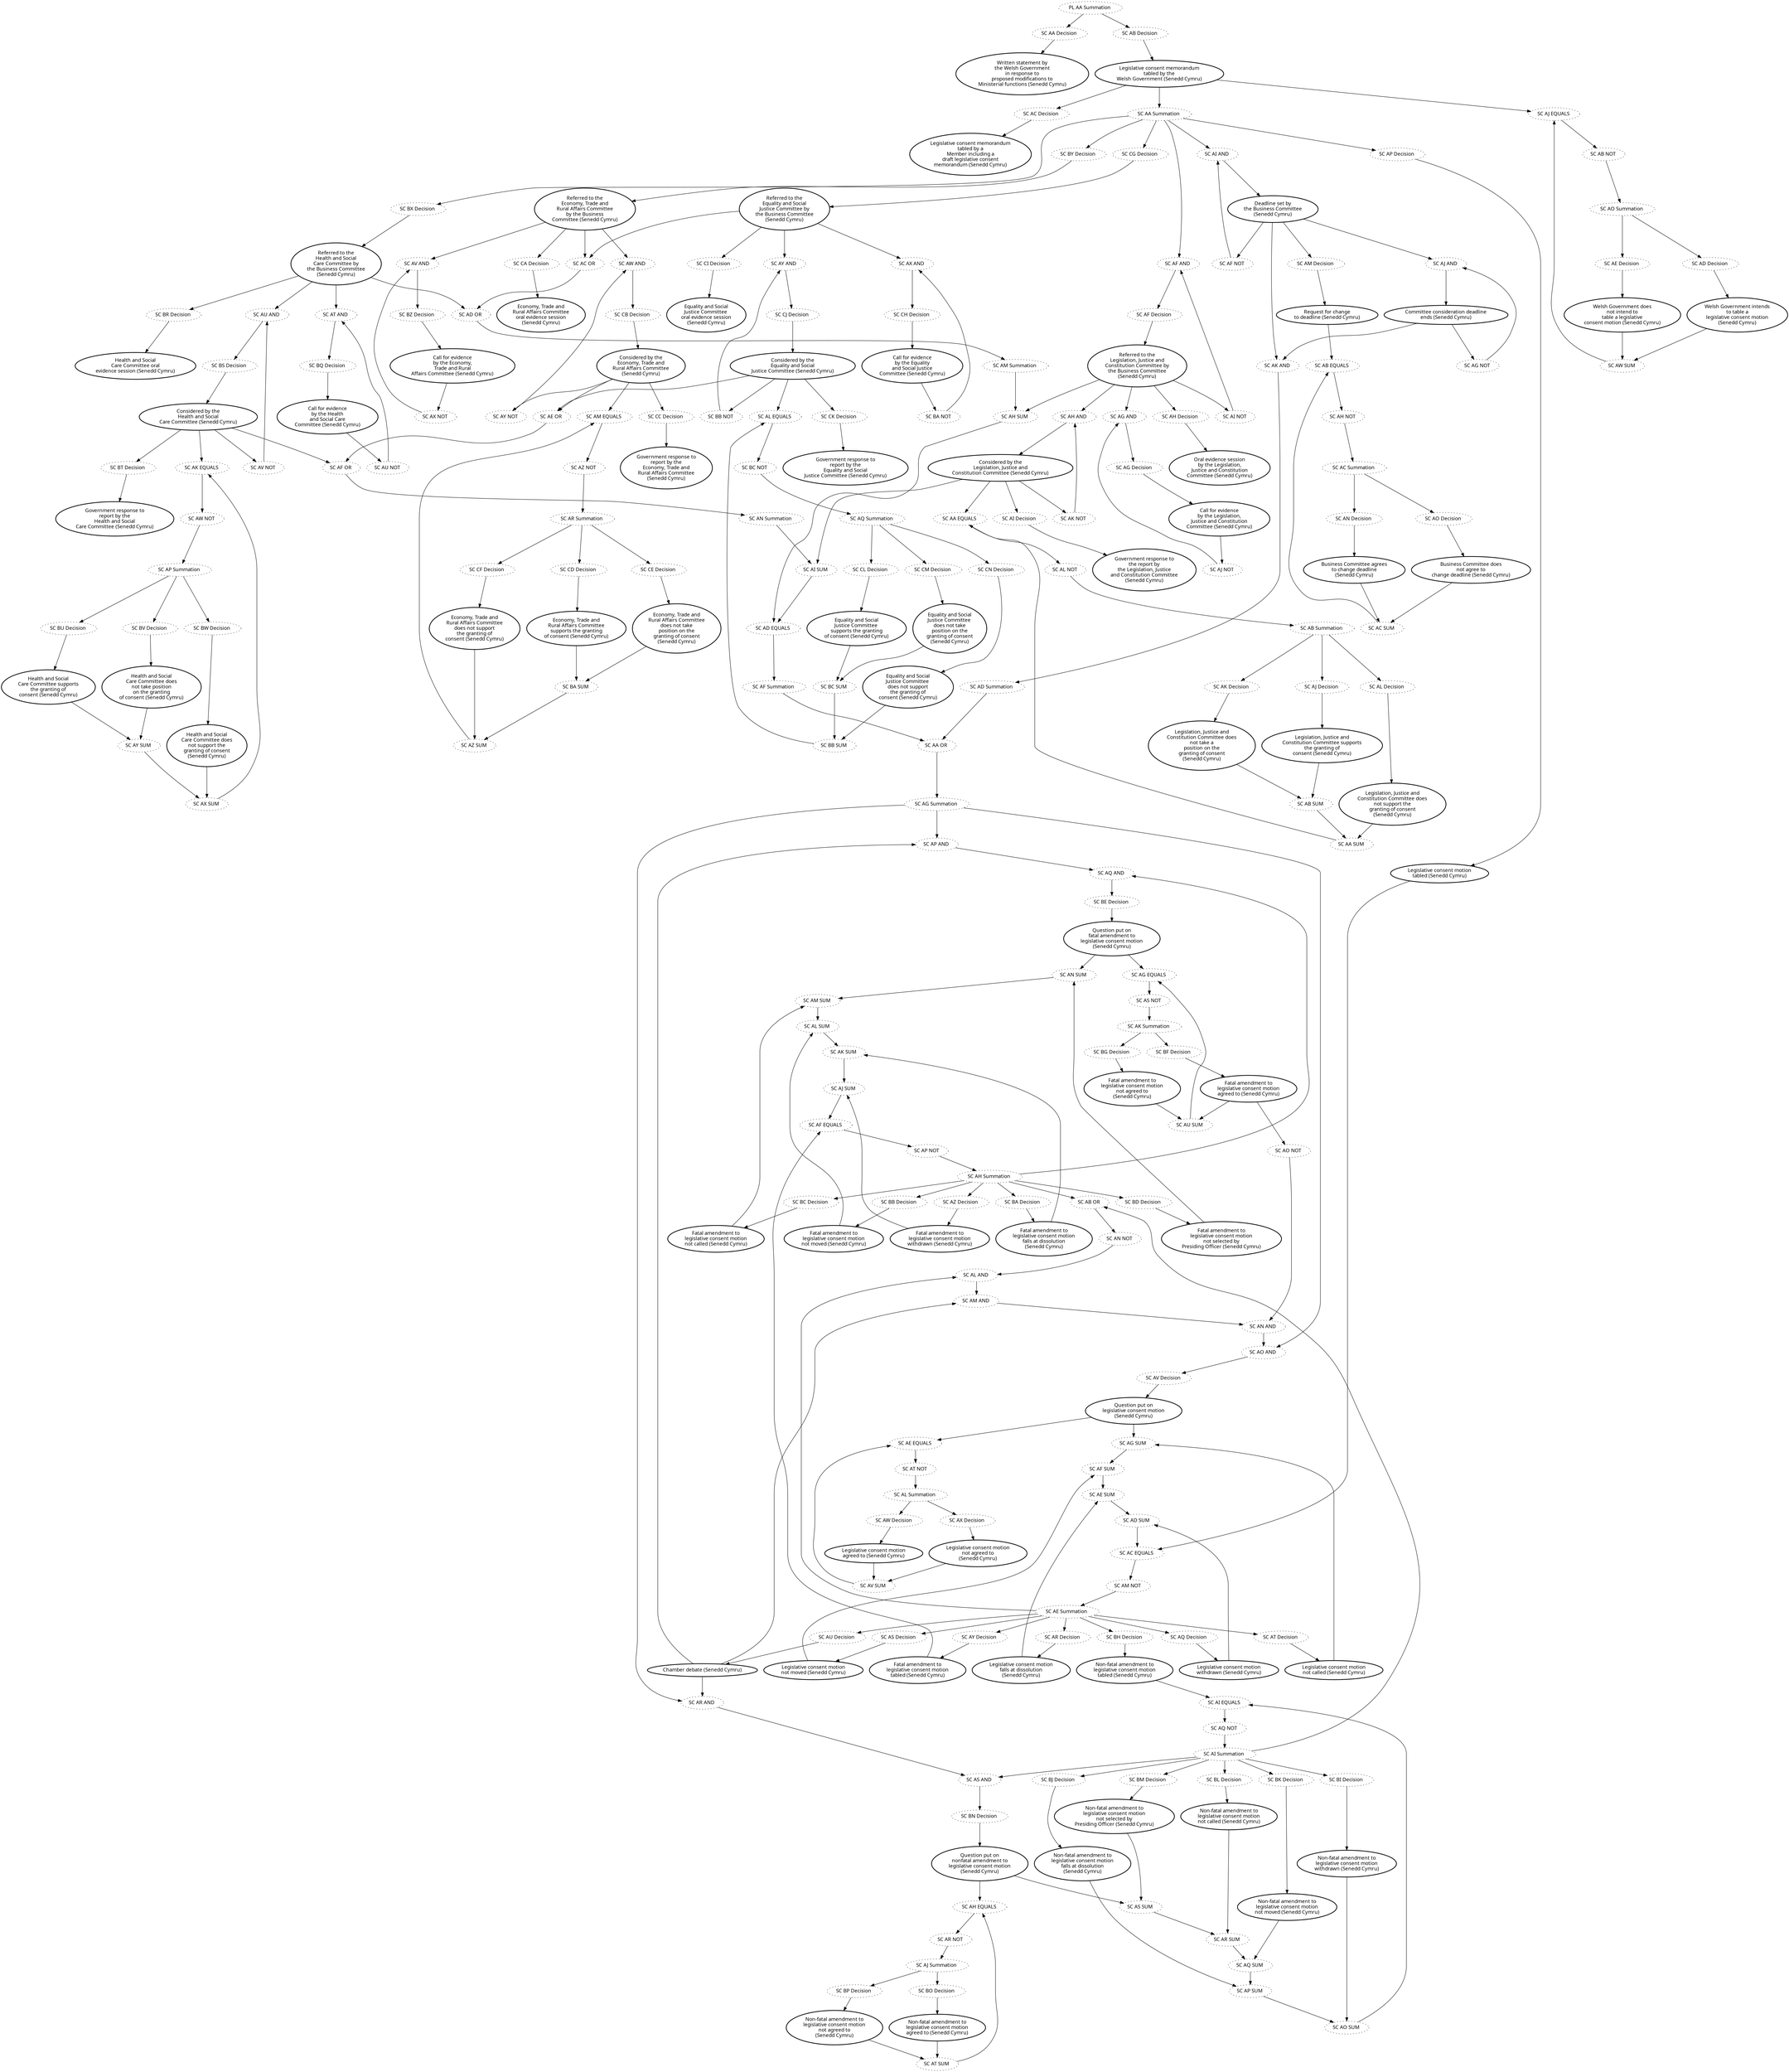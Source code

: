 digraph{graph[fontname="calibri"];node[fontname="calibri"];edge[fontname="calibri"];edge [style=solid, color=black];"1172"->"2519"[label=""];edge[style=solid, color=black];edge [style=solid, color=black];"1172"->"2520"[label=""];edge[style=solid, color=black];edge [style=solid, color=black];"2432"->"2521"[label=""];edge[style=solid, color=black];edge [style=solid, color=black];"2432"->"2593"[label=""];edge[style=solid, color=black];edge [style=solid, color=black];"2432"->"3119"[label=""];edge[style=solid, color=black];edge [style=solid, color=black];"2435"->"3120"[label=""];edge[style=solid, color=black];edge [style=solid, color=black];"2436"->"3120"[label=""];edge[style=solid, color=black];edge [style=solid, color=black];"2437"->"2507"[label=""];edge[style=solid, color=black];edge [style=solid, color=black];"2437"->"2484"[label=""];edge[style=solid, color=black];edge [style=solid, color=black];"2437"->"2526"[label=""];edge[style=solid, color=black];edge [style=solid, color=black];"2437"->"2569"[label=""];edge[style=solid, color=black];edge [style=solid, color=black];"2437"->"2485"[label=""];edge[style=solid, color=black];edge [style=solid, color=black];"2438"->"2508"[label=""];edge[style=solid, color=black];edge [style=solid, color=black];"2440"->"2509"[label=""];edge[style=solid, color=black];edge [style=solid, color=black];"2440"->"2527"[label=""];edge[style=solid, color=black];edge [style=solid, color=black];"2440"->"2570"[label=""];edge[style=solid, color=black];edge [style=solid, color=black];"2440"->"2584"[label=""];edge[style=solid, color=black];edge [style=solid, color=black];"2442"->"2563"[label=""];edge[style=solid, color=black];edge [style=solid, color=black];"2443"->"2563"[label=""];edge[style=solid, color=black];edge [style=solid, color=black];"2444"->"2562"[label=""];edge[style=solid, color=black];edge [style=solid, color=black];"2445"->"2504"[label=""];edge[style=solid, color=black];edge [style=solid, color=black];"2445"->"2531"[label=""];edge[style=solid, color=black];edge [style=solid, color=black];"2445"->"2488"[label=""];edge[style=solid, color=black];edge [style=solid, color=black];"2445"->"2487"[label=""];edge[style=solid, color=black];edge [style=solid, color=black];"2446"->"2505"[label=""];edge[style=solid, color=black];edge [style=solid, color=black];"2446"->"2488"[label=""];edge[style=solid, color=black];edge [style=solid, color=black];"2447"->"2585"[label=""];edge[style=solid, color=black];edge [style=solid, color=black];"2448"->"2564"[label=""];edge[style=solid, color=black];edge [style=solid, color=black];"2449"->"2564"[label=""];edge[style=solid, color=black];edge [style=solid, color=black];"2451"->"2586"[label=""];edge[style=solid, color=black];edge [style=solid, color=black];"2452"->"2565"[label=""];edge[style=solid, color=black];edge [style=solid, color=black];"2453"->"2566"[label=""];edge[style=solid, color=black];edge [style=solid, color=black];"2454"->"2567"[label=""];edge[style=solid, color=black];edge [style=solid, color=black];"2455"->"2568"[label=""];edge[style=solid, color=black];edge [style=solid, color=black];"2456"->"2568"[label=""];edge[style=solid, color=black];edge [style=solid, color=black];"2456"->"2588"[label=""];edge[style=solid, color=black];edge [style=solid, color=black];"2457"->"2583"[label=""];edge[style=solid, color=black];edge [style=solid, color=black];"2458"->"2583"[label=""];edge[style=solid, color=black];edge [style=solid, color=black];"2459"->"2490"[label=""];edge[style=solid, color=black];edge [style=solid, color=black];"2459"->"2493"[label=""];edge[style=solid, color=black];edge [style=solid, color=black];"2459"->"2495"[label=""];edge[style=solid, color=black];edge [style=solid, color=black];"2460"->"2589"[label=""];edge[style=solid, color=black];edge [style=solid, color=black];"2461"->"2571"[label=""];edge[style=solid, color=black];edge [style=solid, color=black];"2462"->"2572"[label=""];edge[style=solid, color=black];edge [style=solid, color=black];"2463"->"2573"[label=""];edge[style=solid, color=black];edge [style=solid, color=black];"2464"->"2574"[label=""];edge[style=solid, color=black];edge [style=solid, color=black];"2465"->"2575"[label=""];edge[style=solid, color=black];edge [style=solid, color=black];"2466"->"2575"[label=""];edge[style=solid, color=black];edge [style=solid, color=black];"2466"->"2590"[label=""];edge[style=solid, color=black];edge [style=solid, color=black];"2467"->"2582"[label=""];edge[style=solid, color=black];edge [style=solid, color=black];"2467"->"2513"[label=""];edge[style=solid, color=black];edge [style=solid, color=black];"2468"->"2582"[label=""];edge[style=solid, color=black];edge [style=solid, color=black];"2469"->"2592"[label=""];edge[style=solid, color=black];edge [style=solid, color=black];"2470"->"2576"[label=""];edge[style=solid, color=black];edge [style=solid, color=black];"2471"->"2577"[label=""];edge[style=solid, color=black];edge [style=solid, color=black];"2472"->"2578"[label=""];edge[style=solid, color=black];edge [style=solid, color=black];"2473"->"2579"[label=""];edge[style=solid, color=black];edge [style=solid, color=black];"2474"->"2580"[label=""];edge[style=solid, color=black];edge [style=solid, color=black];"2475"->"2580"[label=""];edge[style=solid, color=black];edge [style=solid, color=black];"2475"->"2591"[label=""];edge[style=solid, color=black];edge [style=solid, color=black];"2476"->"2581"[label=""];edge[style=solid, color=black];edge [style=solid, color=black];"2477"->"2581"[label=""];edge[style=solid, color=black];edge [style=solid, color=black];"2483"->"2524"[label=""];edge[style=solid, color=black];edge [style=solid, color=black];"2484"->"2525"[label=""];edge[style=solid, color=black];edge [style=solid, color=black];"2485"->"2440"[label=""];edge[style=solid, color=black];edge [style=solid, color=black];"2486"->"2445"[label=""];edge[style=solid, color=black];edge [style=solid, color=black];"2487"->"2446"[label=""];edge[style=solid, color=black];edge [style=solid, color=black];"2488"->"2596"[label=""];edge[style=solid, color=black];edge [style=solid, color=black];"2489"->"2490"[label=""];edge[style=solid, color=black];edge [style=solid, color=black];"2490"->"2491"[label=""];edge[style=solid, color=black];edge [style=solid, color=black];"2491"->"2492"[label=""];edge[style=solid, color=black];edge [style=solid, color=black];"2492"->"2540"[label=""];edge[style=solid, color=black];edge [style=solid, color=black];"2493"->"2494"[label=""];edge[style=solid, color=black];edge [style=solid, color=black];"2494"->"2549"[label=""];edge[style=solid, color=black];edge [style=solid, color=black];"2495"->"2496"[label=""];edge[style=solid, color=black];edge [style=solid, color=black];"2496"->"2559"[label=""];edge[style=solid, color=black];edge [style=solid, color=black];"2497"->"2599"[label=""];edge[style=solid, color=black];edge [style=solid, color=black];"2498"->"2512"[label=""];edge[style=solid, color=black];edge [style=solid, color=black];"2500"->"3121"[label=""];edge[style=solid, color=black];edge [style=solid, color=black];"2504"->"2486"[label=""];edge[style=solid, color=black];edge [style=solid, color=black];"2505"->"2487"[label=""];edge[style=solid, color=black];edge [style=solid, color=black];"2506"->"2595"[label=""];edge[style=solid, color=black];edge [style=solid, color=black];"2507"->"2483"[label=""];edge[style=solid, color=black];edge [style=solid, color=black];"2508"->"2484"[label=""];edge[style=solid, color=black];edge [style=solid, color=black];"2509"->"2485"[label=""];edge[style=solid, color=black];edge [style=solid, color=black];"2510"->"2594"[label=""];edge[style=solid, color=black];edge [style=solid, color=black];"2511"->"2597"[label=""];edge[style=solid, color=black];edge [style=solid, color=black];"2512"->"2489"[label=""];edge[style=solid, color=black];edge [style=solid, color=black];"2513"->"2491"[label=""];edge[style=solid, color=black];edge [style=solid, color=black];"2514"->"2600"[label=""];edge[style=solid, color=black];edge [style=solid, color=black];"2515"->"2601"[label=""];edge[style=solid, color=black];edge [style=solid, color=black];"2516"->"2602"[label=""];edge[style=solid, color=black];edge [style=solid, color=black];"2517"->"2603"[label=""];edge[style=solid, color=black];edge [style=solid, color=black];"2518"->"2604"[label=""];edge[style=solid, color=black];edge [style=solid, color=black];"2519"->"2433"[label=""];edge[style=solid, color=black];edge [style=solid, color=black];"2520"->"2432"[label=""];edge[style=solid, color=black];edge [style=solid, color=black];"2521"->"2434"[label=""];edge[style=solid, color=black];edge [style=solid, color=black];"2522"->"2435"[label=""];edge[style=solid, color=black];edge [style=solid, color=black];"2523"->"2436"[label=""];edge[style=solid, color=black];edge [style=solid, color=black];"2524"->"2437"[label=""];edge[style=solid, color=black];edge [style=solid, color=black];"2525"->"2438"[label=""];edge[style=solid, color=black];edge [style=solid, color=black];"2526"->"2439"[label=""];edge[style=solid, color=black];edge [style=solid, color=black];"2527"->"2441"[label=""];edge[style=solid, color=black];edge [style=solid, color=black];"2528"->"2442"[label=""];edge[style=solid, color=black];edge [style=solid, color=black];"2529"->"2443"[label=""];edge[style=solid, color=black];edge [style=solid, color=black];"2530"->"2444"[label=""];edge[style=solid, color=black];edge [style=solid, color=black];"2531"->"2447"[label=""];edge[style=solid, color=black];edge [style=solid, color=black];"2532"->"2448"[label=""];edge[style=solid, color=black];edge [style=solid, color=black];"2533"->"2449"[label=""];edge[style=solid, color=black];edge [style=solid, color=black];"2534"->"2451"[label=""];edge[style=solid, color=black];edge [style=solid, color=black];"2535"->"2452"[label=""];edge[style=solid, color=black];edge [style=solid, color=black];"2536"->"2453"[label=""];edge[style=solid, color=black];edge [style=solid, color=black];"2537"->"2454"[label=""];edge[style=solid, color=black];edge [style=solid, color=black];"2538"->"2455"[label=""];edge[style=solid, color=black];edge [style=solid, color=black];"2539"->"2459"[label=""];edge[style=solid, color=black];edge [style=solid, color=black];"2540"->"2456"[label=""];edge[style=solid, color=black];edge [style=solid, color=black];"2541"->"2457"[label=""];edge[style=solid, color=black];edge [style=solid, color=black];"2542"->"2458"[label=""];edge[style=solid, color=black];edge [style=solid, color=black];"2543"->"2460"[label=""];edge[style=solid, color=black];edge [style=solid, color=black];"2544"->"2461"[label=""];edge[style=solid, color=black];edge [style=solid, color=black];"2545"->"2462"[label=""];edge[style=solid, color=black];edge [style=solid, color=black];"2546"->"2463"[label=""];edge[style=solid, color=black];edge [style=solid, color=black];"2547"->"2464"[label=""];edge[style=solid, color=black];edge [style=solid, color=black];"2548"->"2465"[label=""];edge[style=solid, color=black];edge [style=solid, color=black];"2549"->"2466"[label=""];edge[style=solid, color=black];edge [style=solid, color=black];"2550"->"2467"[label=""];edge[style=solid, color=black];edge [style=solid, color=black];"2551"->"2468"[label=""];edge[style=solid, color=black];edge [style=solid, color=black];"2552"->"2469"[label=""];edge[style=solid, color=black];edge [style=solid, color=black];"2553"->"2470"[label=""];edge[style=solid, color=black];edge [style=solid, color=black];"2554"->"2471"[label=""];edge[style=solid, color=black];edge [style=solid, color=black];"2555"->"2472"[label=""];edge[style=solid, color=black];edge [style=solid, color=black];"2557"->"2473"[label=""];edge[style=solid, color=black];edge [style=solid, color=black];"2558"->"2474"[label=""];edge[style=solid, color=black];edge [style=solid, color=black];"2559"->"2475"[label=""];edge[style=solid, color=black];edge [style=solid, color=black];"2560"->"2476"[label=""];edge[style=solid, color=black];edge [style=solid, color=black];"2561"->"2477"[label=""];edge[style=solid, color=black];edge [style=solid, color=black];"2562"->"2584"[label=""];edge[style=solid, color=black];edge [style=solid, color=black];"2563"->"2562"[label=""];edge[style=solid, color=black];edge [style=solid, color=black];"2564"->"2585"[label=""];edge[style=solid, color=black];edge [style=solid, color=black];"2565"->"2586"[label=""];edge[style=solid, color=black];edge [style=solid, color=black];"2566"->"2565"[label=""];edge[style=solid, color=black];edge [style=solid, color=black];"2567"->"2566"[label=""];edge[style=solid, color=black];edge [style=solid, color=black];"2568"->"2567"[label=""];edge[style=solid, color=black];edge [style=solid, color=black];"2569"->"2587"[label=""];edge[style=solid, color=black];edge [style=solid, color=black];"2570"->"2587"[label=""];edge[style=solid, color=black];edge [style=solid, color=black];"2571"->"2589"[label=""];edge[style=solid, color=black];edge [style=solid, color=black];"2572"->"2571"[label=""];edge[style=solid, color=black];edge [style=solid, color=black];"2573"->"2572"[label=""];edge[style=solid, color=black];edge [style=solid, color=black];"2574"->"2573"[label=""];edge[style=solid, color=black];edge [style=solid, color=black];"2575"->"2574"[label=""];edge[style=solid, color=black];edge [style=solid, color=black];"2576"->"2592"[label=""];edge[style=solid, color=black];edge [style=solid, color=black];"2577"->"2576"[label=""];edge[style=solid, color=black];edge [style=solid, color=black];"2578"->"2577"[label=""];edge[style=solid, color=black];edge [style=solid, color=black];"2579"->"2578"[label=""];edge[style=solid, color=black];edge [style=solid, color=black];"2580"->"2579"[label=""];edge[style=solid, color=black];edge [style=solid, color=black];"2581"->"2591"[label=""];edge[style=solid, color=black];edge [style=solid, color=black];"2582"->"2590"[label=""];edge[style=solid, color=black];edge [style=solid, color=black];"2583"->"2588"[label=""];edge[style=solid, color=black];edge [style=solid, color=black];"2584"->"2510"[label=""];edge[style=solid, color=black];edge [style=solid, color=black];"2585"->"2506"[label=""];edge[style=solid, color=black];edge [style=solid, color=black];"2586"->"2511"[label=""];edge[style=solid, color=black];edge [style=solid, color=black];"2587"->"2598"[label=""];edge[style=solid, color=black];edge [style=solid, color=black];"2588"->"2518"[label=""];edge[style=solid, color=black];edge [style=solid, color=black];"2589"->"2514"[label=""];edge[style=solid, color=black];edge [style=solid, color=black];"2590"->"2517"[label=""];edge[style=solid, color=black];edge [style=solid, color=black];"2591"->"2516"[label=""];edge[style=solid, color=black];edge [style=solid, color=black];"2592"->"2515"[label=""];edge[style=solid, color=black];edge [style=solid, color=black];"2593"->"2483"[label=""];edge[style=solid, color=black];edge [style=solid, color=black];"2593"->"2486"[label=""];edge[style=solid, color=black];edge [style=solid, color=black];"2593"->"2534"[label=""];edge[style=solid, color=black];edge [style=solid, color=black];"2593"->"4047"[label=""];edge[style=solid, color=black];edge [style=solid, color=black];"2593"->"4048"[label=""];edge[style=solid, color=black];edge [style=solid, color=black];"2593"->"4056"[label=""];edge[style=solid, color=black];edge [style=solid, color=black];"2594"->"2528"[label=""];edge[style=solid, color=black];edge [style=solid, color=black];"2594"->"2529"[label=""];edge[style=solid, color=black];edge [style=solid, color=black];"2594"->"2530"[label=""];edge[style=solid, color=black];edge [style=solid, color=black];"2595"->"2532"[label=""];edge[style=solid, color=black];edge [style=solid, color=black];"2595"->"2533"[label=""];edge[style=solid, color=black];edge [style=solid, color=black];"2596"->"2497"[label=""];edge[style=solid, color=black];edge [style=solid, color=black];"2597"->"2536"[label=""];edge[style=solid, color=black];edge [style=solid, color=black];"2597"->"2535"[label=""];edge[style=solid, color=black];edge [style=solid, color=black];"2597"->"2537"[label=""];edge[style=solid, color=black];edge [style=solid, color=black];"2597"->"2538"[label=""];edge[style=solid, color=black];edge [style=solid, color=black];"2597"->"2489"[label=""];edge[style=solid, color=black];edge [style=solid, color=black];"2597"->"2539"[label=""];edge[style=solid, color=black];edge [style=solid, color=black];"2597"->"2543"[label=""];edge[style=solid, color=black];edge [style=solid, color=black];"2597"->"2552"[label=""];edge[style=solid, color=black];edge [style=solid, color=black];"2598"->"2497"[label=""];edge[style=solid, color=black];edge [style=solid, color=black];"2599"->"2493"[label=""];edge[style=solid, color=black];edge [style=solid, color=black];"2599"->"2495"[label=""];edge[style=solid, color=black];edge [style=solid, color=black];"2599"->"2492"[label=""];edge[style=solid, color=black];edge [style=solid, color=black];"2600"->"2544"[label=""];edge[style=solid, color=black];edge [style=solid, color=black];"2600"->"2545"[label=""];edge[style=solid, color=black];edge [style=solid, color=black];"2600"->"2546"[label=""];edge[style=solid, color=black];edge [style=solid, color=black];"2600"->"2547"[label=""];edge[style=solid, color=black];edge [style=solid, color=black];"2600"->"2548"[label=""];edge[style=solid, color=black];edge [style=solid, color=black];"2600"->"2498"[label=""];edge[style=solid, color=black];edge [style=solid, color=black];"2600"->"2494"[label=""];edge[style=solid, color=black];edge [style=solid, color=black];"2601"->"2498"[label=""];edge[style=solid, color=black];edge [style=solid, color=black];"2601"->"2553"[label=""];edge[style=solid, color=black];edge [style=solid, color=black];"2601"->"2554"[label=""];edge[style=solid, color=black];edge [style=solid, color=black];"2601"->"2555"[label=""];edge[style=solid, color=black];edge [style=solid, color=black];"2601"->"2557"[label=""];edge[style=solid, color=black];edge [style=solid, color=black];"2601"->"2496"[label=""];edge[style=solid, color=black];edge [style=solid, color=black];"2601"->"2558"[label=""];edge[style=solid, color=black];edge [style=solid, color=black];"2602"->"2560"[label=""];edge[style=solid, color=black];edge [style=solid, color=black];"2602"->"2561"[label=""];edge[style=solid, color=black];edge [style=solid, color=black];"2603"->"2551"[label=""];edge[style=solid, color=black];edge [style=solid, color=black];"2603"->"2550"[label=""];edge[style=solid, color=black];edge [style=solid, color=black];"2604"->"2541"[label=""];edge[style=solid, color=black];edge [style=solid, color=black];"2604"->"2542"[label=""];edge[style=solid, color=black];edge [style=solid, color=black];"2776"->"2570"[label=""];edge[style=solid, color=black];edge [style=solid, color=black];"2777"->"2569"[label=""];edge[style=solid, color=black];edge [style=solid, color=black];"3119"->"2500"[label=""];edge[style=solid, color=black];edge [style=solid, color=black];"3120"->"3119"[label=""];edge[style=solid, color=black];edge [style=solid, color=black];"3121"->"2522"[label=""];edge[style=solid, color=black];edge [style=solid, color=black];"3121"->"2523"[label=""];edge[style=solid, color=black];edge [style=solid, color=black];"3825"->"3836"[label=""];edge[style=solid, color=black];edge [style=solid, color=black];"3825"->"3839"[label=""];edge[style=solid, color=black];edge [style=solid, color=black];"3825"->"3837"[label=""];edge[style=solid, color=black];edge [style=solid, color=black];"3825"->"4034"[label=""];edge[style=solid, color=black];edge [style=solid, color=black];"3826"->"3833"[label=""];edge[style=solid, color=black];edge [style=solid, color=black];"3829"->"3834"[label=""];edge[style=solid, color=black];edge [style=solid, color=black];"3829"->"3841"[label=""];edge[style=solid, color=black];edge [style=solid, color=black];"3829"->"3847"[label=""];edge[style=solid, color=black];edge [style=solid, color=black];"3829"->"4036"[label=""];edge[style=solid, color=black];edge [style=solid, color=black];"3830"->"3846"[label=""];edge[style=solid, color=black];edge [style=solid, color=black];"3831"->"3846"[label=""];edge[style=solid, color=black];edge [style=solid, color=black];"3832"->"3845"[label=""];edge[style=solid, color=black];edge [style=solid, color=black];"3833"->"3836"[label=""];edge[style=solid, color=black];edge [style=solid, color=black];"3834"->"3837"[label=""];edge[style=solid, color=black];edge [style=solid, color=black];"3835"->"3848"[label=""];edge[style=solid, color=black];edge [style=solid, color=black];"3836"->"3838"[label=""];edge[style=solid, color=black];edge [style=solid, color=black];"3837"->"3840"[label=""];edge[style=solid, color=black];edge [style=solid, color=black];"3838"->"3826"[label=""];edge[style=solid, color=black];edge [style=solid, color=black];"3839"->"3827"[label=""];edge[style=solid, color=black];edge [style=solid, color=black];"3840"->"3829"[label=""];edge[style=solid, color=black];edge [style=solid, color=black];"3841"->"3828"[label=""];edge[style=solid, color=black];edge [style=solid, color=black];"3842"->"3830"[label=""];edge[style=solid, color=black];edge [style=solid, color=black];"3843"->"3831"[label=""];edge[style=solid, color=black];edge [style=solid, color=black];"3844"->"3832"[label=""];edge[style=solid, color=black];edge [style=solid, color=black];"3845"->"3847"[label=""];edge[style=solid, color=black];edge [style=solid, color=black];"3846"->"3845"[label=""];edge[style=solid, color=black];edge [style=solid, color=black];"3847"->"3835"[label=""];edge[style=solid, color=black];edge [style=solid, color=black];"3848"->"3842"[label=""];edge[style=solid, color=black];edge [style=solid, color=black];"3848"->"3843"[label=""];edge[style=solid, color=black];edge [style=solid, color=black];"3848"->"3844"[label=""];edge[style=solid, color=black];edge [style=solid, color=black];"4017"->"4033"[label=""];edge[style=solid, color=black];edge [style=solid, color=black];"4017"->"4037"[label=""];edge[style=solid, color=black];edge [style=solid, color=black];"4017"->"4050"[label=""];edge[style=solid, color=black];edge [style=solid, color=black];"4017"->"4038"[label=""];edge[style=solid, color=black];edge [style=solid, color=black];"4018"->"4035"[label=""];edge[style=solid, color=black];edge [style=solid, color=black];"4018"->"4042"[label=""];edge[style=solid, color=black];edge [style=solid, color=black];"4018"->"4052"[label=""];edge[style=solid, color=black];edge [style=solid, color=black];"4018"->"4069"[label=""];edge[style=solid, color=black];edge [style=solid, color=black];"4019"->"4041"[label=""];edge[style=solid, color=black];edge [style=solid, color=black];"4022"->"4065"[label=""];edge[style=solid, color=black];edge [style=solid, color=black];"4023"->"4065"[label=""];edge[style=solid, color=black];edge [style=solid, color=black];"4024"->"4064"[label=""];edge[style=solid, color=black];edge [style=solid, color=black];"4025"->"4033"[label=""];edge[style=solid, color=black];edge [style=solid, color=black];"4025"->"4039"[label=""];edge[style=solid, color=black];edge [style=solid, color=black];"4025"->"4058"[label=""];edge[style=solid, color=black];edge [style=solid, color=black];"4025"->"4040"[label=""];edge[style=solid, color=black];edge [style=solid, color=black];"4026"->"4044"[label=""];edge[style=solid, color=black];edge [style=solid, color=black];"4028"->"4035"[label=""];edge[style=solid, color=black];edge [style=solid, color=black];"4028"->"4045"[label=""];edge[style=solid, color=black];edge [style=solid, color=black];"4028"->"4060"[label=""];edge[style=solid, color=black];edge [style=solid, color=black];"4028"->"4068"[label=""];edge[style=solid, color=black];edge [style=solid, color=black];"4030"->"4067"[label=""];edge[style=solid, color=black];edge [style=solid, color=black];"4031"->"4067"[label=""];edge[style=solid, color=black];edge [style=solid, color=black];"4032"->"4066"[label=""];edge[style=solid, color=black];edge [style=solid, color=black];"4033"->"4034"[label=""];edge[style=solid, color=black];edge [style=solid, color=black];"4034"->"2777"[label=""];edge[style=solid, color=black];edge [style=solid, color=black];"4035"->"4036"[label=""];edge[style=solid, color=black];edge [style=solid, color=black];"4036"->"2776"[label=""];edge[style=solid, color=black];edge [style=solid, color=black];"4037"->"4049"[label=""];edge[style=solid, color=black];edge [style=solid, color=black];"4038"->"4051"[label=""];edge[style=solid, color=black];edge [style=solid, color=black];"4039"->"4057"[label=""];edge[style=solid, color=black];edge [style=solid, color=black];"4040"->"4059"[label=""];edge[style=solid, color=black];edge [style=solid, color=black];"4041"->"4037"[label=""];edge[style=solid, color=black];edge [style=solid, color=black];"4042"->"4038"[label=""];edge[style=solid, color=black];edge [style=solid, color=black];"4043"->"4071"[label=""];edge[style=solid, color=black];edge [style=solid, color=black];"4044"->"4039"[label=""];edge[style=solid, color=black];edge [style=solid, color=black];"4045"->"4040"[label=""];edge[style=solid, color=black];edge [style=solid, color=black];"4046"->"4070"[label=""];edge[style=solid, color=black];edge [style=solid, color=black];"4047"->"3825"[label=""];edge[style=solid, color=black];edge [style=solid, color=black];"4048"->"4017"[label=""];edge[style=solid, color=black];edge [style=solid, color=black];"4049"->"4019"[label=""];edge[style=solid, color=black];edge [style=solid, color=black];"4050"->"4020"[label=""];edge[style=solid, color=black];edge [style=solid, color=black];"4051"->"4018"[label=""];edge[style=solid, color=black];edge [style=solid, color=black];"4052"->"4021"[label=""];edge[style=solid, color=black];edge [style=solid, color=black];"4053"->"4022"[label=""];edge[style=solid, color=black];edge [style=solid, color=black];"4054"->"4023"[label=""];edge[style=solid, color=black];edge [style=solid, color=black];"4055"->"4024"[label=""];edge[style=solid, color=black];edge [style=solid, color=black];"4056"->"4025"[label=""];edge[style=solid, color=black];edge [style=solid, color=black];"4057"->"4026"[label=""];edge[style=solid, color=black];edge [style=solid, color=black];"4058"->"4027"[label=""];edge[style=solid, color=black];edge [style=solid, color=black];"4059"->"4028"[label=""];edge[style=solid, color=black];edge [style=solid, color=black];"4060"->"4029"[label=""];edge[style=solid, color=black];edge [style=solid, color=black];"4061"->"4030"[label=""];edge[style=solid, color=black];edge [style=solid, color=black];"4062"->"4031"[label=""];edge[style=solid, color=black];edge [style=solid, color=black];"4063"->"4032"[label=""];edge[style=solid, color=black];edge [style=solid, color=black];"4064"->"4069"[label=""];edge[style=solid, color=black];edge [style=solid, color=black];"4065"->"4064"[label=""];edge[style=solid, color=black];edge [style=solid, color=black];"4066"->"4068"[label=""];edge[style=solid, color=black];edge [style=solid, color=black];"4067"->"4066"[label=""];edge[style=solid, color=black];edge [style=solid, color=black];"4068"->"4046"[label=""];edge[style=solid, color=black];edge [style=solid, color=black];"4069"->"4043"[label=""];edge[style=solid, color=black];edge [style=solid, color=black];"4070"->"4061"[label=""];edge[style=solid, color=black];edge [style=solid, color=black];"4070"->"4062"[label=""];edge[style=solid, color=black];edge [style=solid, color=black];"4070"->"4063"[label=""];edge[style=solid, color=black];edge [style=solid, color=black];"4071"->"4053"[label=""];edge[style=solid, color=black];edge [style=solid, color=black];"4071"->"4054"[label=""];edge[style=solid, color=black];edge [style=solid, color=black];"4071"->"4055"[label=""];edge[style=solid, color=black];"1172" [label="PL AA Summation ", style=dotted];"2432" [label="Legislative consent memorandum\ntabled by the\nWelsh Government (Senedd Cymru)", style=bold];"2435" [label="Welsh Government intends\nto table a\nlegislative consent motion\n(Senedd Cymru)", style=bold];"2436" [label="Welsh Government does\nnot intend to\ntable a legislative\nconsent motion (Senedd Cymru)", style=bold];"2437" [label="Referred to the\nLegislation, Justice and\nConstitution Committee by\nthe Business Committee\n(Senedd Cymru)", style=bold];"2438" [label="Call for evidence\nby the Legislation,\nJustice and Constitution\nCommittee (Senedd Cymru)", style=bold];"2440" [label="Considered by the\nLegislation, Justice and\nConstitution Committee (Senedd Cymru)", style=bold];"2442" [label="Legislation, Justice and\nConstitution Committee supports\nthe granting of\nconsent (Senedd Cymru)", style=bold];"2443" [label="Legislation, Justice and\nConstitution Committee does\nnot take a\nposition on the\ngranting of consent\n(Senedd Cymru)", style=bold];"2444" [label="Legislation, Justice and\nConstitution Committee does\nnot support the\ngranting of consent\n(Senedd Cymru)", style=bold];"2445" [label="Deadline set by\nthe Business Committee\n(Senedd Cymru)", style=bold];"2446" [label="Committee consideration deadline\nends (Senedd Cymru)", style=bold];"2447" [label="Request for change\nto deadline (Senedd Cymru)", style=bold];"2448" [label="Business Committee agrees\nto change deadline\n(Senedd Cymru)", style=bold];"2449" [label="Business Committee does\nnot agree to\nchange deadline (Senedd Cymru)", style=bold];"2451" [label="Legislative consent motion\ntabled (Senedd Cymru)", style=bold];"2452" [label="Legislative consent motion\nwithdrawn (Senedd Cymru)", style=bold];"2453" [label="Legislative consent motion\nfalls at dissolution\n(Senedd Cymru)", style=bold];"2454" [label="Legislative consent motion\nnot moved (Senedd Cymru)", style=bold];"2455" [label="Legislative consent motion\nnot called (Senedd Cymru)", style=bold];"2456" [label="Question put on\nlegislative consent motion\n(Senedd Cymru)", style=bold];"2457" [label="Legislative consent motion\nagreed to (Senedd Cymru)", style=bold];"2458" [label="Legislative consent motion\nnot agreed to\n(Senedd Cymru)", style=bold];"2459" [label="Chamber debate (Senedd Cymru)", style=bold];"2460" [label="Fatal amendment to\nlegislative consent motion\ntabled (Senedd Cymru)", style=bold];"2461" [label="Fatal amendment to\nlegislative consent motion\nwithdrawn (Senedd Cymru)", style=bold];"2462" [label="Fatal amendment to\nlegislative consent motion\nfalls at dissolution\n(Senedd Cymru)", style=bold];"2463" [label="Fatal amendment to\nlegislative consent motion\nnot moved (Senedd Cymru)", style=bold];"2464" [label="Fatal amendment to\nlegislative consent motion\nnot called (Senedd Cymru)", style=bold];"2465" [label="Fatal amendment to\nlegislative consent motion\nnot selected by\nPresiding Officer (Senedd Cymru)", style=bold];"2466" [label="Question put on\nfatal amendment to\nlegislative consent motion\n(Senedd Cymru)", style=bold];"2467" [label="Fatal amendment to\nlegislative consent motion\nagreed to (Senedd Cymru)", style=bold];"2468" [label="Fatal amendment to\nlegislative consent motion\nnot agreed to\n(Senedd Cymru)", style=bold];"2469" [label="Non-fatal amendment to\nlegislative consent motion\ntabled (Senedd Cymru)", style=bold];"2470" [label="Non-fatal amendment to\nlegislative consent motion\nwithdrawn (Senedd Cymru)", style=bold];"2471" [label="Non-fatal amendment to\nlegislative consent motion\nfalls at dissolution\n(Senedd Cymru)", style=bold];"2472" [label="Non-fatal amendment to\nlegislative consent motion\nnot moved (Senedd Cymru)", style=bold];"2473" [label="Non-fatal amendment to\nlegislative consent motion\nnot called (Senedd Cymru)", style=bold];"2474" [label="Non-fatal amendment to\nlegislative consent motion\nnot selected by\nPresiding Officer (Senedd Cymru)", style=bold];"2475" [label="Question put on\nnonfatal amendment to\nlegislative consent motion\n(Senedd Cymru)", style=bold];"2476" [label="Non-fatal amendment to\nlegislative consent motion\nagreed to (Senedd Cymru)", style=bold];"2477" [label="Non-fatal amendment to\nlegislative consent motion\nnot agreed to\n(Senedd Cymru)", style=bold];"2483" [label="SC AF AND ", style=dotted];"2484" [label="SC AG AND ", style=dotted];"2485" [label="SC AH AND ", style=dotted];"2486" [label="SC AI AND ", style=dotted];"2487" [label="SC AJ AND ", style=dotted];"2488" [label="SC AK AND ", style=dotted];"2489" [label="SC AL AND ", style=dotted];"2490" [label="SC AM AND ", style=dotted];"2491" [label="SC AN AND ", style=dotted];"2492" [label="SC AO AND ", style=dotted];"2493" [label="SC AP AND ", style=dotted];"2494" [label="SC AQ AND ", style=dotted];"2495" [label="SC AR AND ", style=dotted];"2496" [label="SC AS AND ", style=dotted];"2497" [label="SC AA OR ", style=dotted];"2498" [label="SC AB OR ", style=dotted];"2500" [label="SC AB NOT ", style=dotted];"2504" [label="SC AF NOT ", style=dotted];"2505" [label="SC AG NOT ", style=dotted];"2506" [label="SC AH NOT ", style=dotted];"2507" [label="SC AI NOT ", style=dotted];"2508" [label="SC AJ NOT ", style=dotted];"2509" [label="SC AK NOT ", style=dotted];"2510" [label="SC AL NOT ", style=dotted];"2511" [label="SC AM NOT ", style=dotted];"2512" [label="SC AN NOT ", style=dotted];"2513" [label="SC AO NOT ", style=dotted];"2514" [label="SC AP NOT ", style=dotted];"2515" [label="SC AQ NOT ", style=dotted];"2516" [label="SC AR NOT ", style=dotted];"2517" [label="SC AS NOT ", style=dotted];"2518" [label="SC AT NOT ", style=dotted];"2519" [label="SC AA Decision ", style=dotted];"2520" [label="SC AB Decision ", style=dotted];"2521" [label="SC AC Decision ", style=dotted];"2522" [label="SC AD Decision ", style=dotted];"2523" [label="SC AE Decision ", style=dotted];"2524" [label="SC AF Decision ", style=dotted];"2525" [label="SC AG Decision ", style=dotted];"2526" [label="SC AH Decision ", style=dotted];"2527" [label="SC AI Decision ", style=dotted];"2528" [label="SC AJ Decision ", style=dotted];"2529" [label="SC AK Decision ", style=dotted];"2530" [label="SC AL Decision ", style=dotted];"2531" [label="SC AM Decision ", style=dotted];"2532" [label="SC AN Decision ", style=dotted];"2533" [label="SC AO Decision ", style=dotted];"2534" [label="SC AP Decision ", style=dotted];"2535" [label="SC AQ Decision ", style=dotted];"2536" [label="SC AR Decision ", style=dotted];"2537" [label="SC AS Decision ", style=dotted];"2538" [label="SC AT Decision ", style=dotted];"2539" [label="SC AU Decision ", style=dotted];"2540" [label="SC AV Decision ", style=dotted];"2541" [label="SC AW Decision ", style=dotted];"2542" [label="SC AX Decision ", style=dotted];"2543" [label="SC AY Decision ", style=dotted];"2544" [label="SC AZ Decision ", style=dotted];"2545" [label="SC BA Decision ", style=dotted];"2546" [label="SC BB Decision ", style=dotted];"2547" [label="SC BC Decision ", style=dotted];"2548" [label="SC BD Decision ", style=dotted];"2549" [label="SC BE Decision ", style=dotted];"2550" [label="SC BF Decision ", style=dotted];"2551" [label="SC BG Decision ", style=dotted];"2552" [label="SC BH Decision ", style=dotted];"2553" [label="SC BI Decision ", style=dotted];"2554" [label="SC BJ Decision ", style=dotted];"2555" [label="SC BK Decision ", style=dotted];"2557" [label="SC BL Decision ", style=dotted];"2558" [label="SC BM Decision ", style=dotted];"2559" [label="SC BN Decision ", style=dotted];"2560" [label="SC BO Decision ", style=dotted];"2561" [label="SC BP Decision ", style=dotted];"2562" [label="SC AA SUM ", style=dotted];"2563" [label="SC AB SUM ", style=dotted];"2564" [label="SC AC SUM ", style=dotted];"2565" [label="SC AD SUM ", style=dotted];"2566" [label="SC AE SUM ", style=dotted];"2567" [label="SC AF SUM ", style=dotted];"2568" [label="SC AG SUM ", style=dotted];"2569" [label="SC AH SUM ", style=dotted];"2570" [label="SC AI SUM ", style=dotted];"2571" [label="SC AJ SUM ", style=dotted];"2572" [label="SC AK SUM ", style=dotted];"2573" [label="SC AL SUM ", style=dotted];"2574" [label="SC AM SUM ", style=dotted];"2575" [label="SC AN SUM ", style=dotted];"2576" [label="SC AO SUM ", style=dotted];"2577" [label="SC AP SUM ", style=dotted];"2578" [label="SC AQ SUM ", style=dotted];"2579" [label="SC AR SUM ", style=dotted];"2580" [label="SC AS SUM ", style=dotted];"2581" [label="SC AT SUM ", style=dotted];"2582" [label="SC AU SUM ", style=dotted];"2583" [label="SC AV SUM ", style=dotted];"2584" [label="SC AA EQUALS ", style=dotted];"2585" [label="SC AB EQUALS ", style=dotted];"2586" [label="SC AC EQUALS ", style=dotted];"2587" [label="SC AD EQUALS ", style=dotted];"2588" [label="SC AE EQUALS ", style=dotted];"2589" [label="SC AF EQUALS ", style=dotted];"2590" [label="SC AG EQUALS ", style=dotted];"2591" [label="SC AH EQUALS ", style=dotted];"2592" [label="SC AI EQUALS ", style=dotted];"2593" [label="SC AA Summation ", style=dotted];"2594" [label="SC AB Summation ", style=dotted];"2595" [label="SC AC Summation ", style=dotted];"2596" [label="SC AD Summation ", style=dotted];"2597" [label="SC AE Summation ", style=dotted];"2598" [label="SC AF Summation ", style=dotted];"2599" [label="SC AG Summation ", style=dotted];"2600" [label="SC AH Summation ", style=dotted];"2601" [label="SC AI Summation ", style=dotted];"2602" [label="SC AJ Summation ", style=dotted];"2603" [label="SC AK Summation ", style=dotted];"2604" [label="SC AL Summation ", style=dotted];"2776" [label="SC AN Summation ", style=dotted];"2777" [label="SC AM Summation ", style=dotted];"3119" [label="SC AJ EQUALS ", style=dotted];"3120" [label="SC AW SUM ", style=dotted];"3121" [label="SC AO Summation ", style=dotted];"3825" [label="Referred to the\nHealth and Social\nCare Committee by\nthe Business Committee\n(Senedd Cymru)", style=bold];"3826" [label="Call for evidence\nby the Health\nand Social Care\nCommittee (Senedd Cymru)", style=bold];"3829" [label="Considered by the\nHealth and Social\nCare Committee (Senedd Cymru)", style=bold];"3830" [label="Health and Social\nCare Committee supports\nthe granting of\nconsent (Senedd Cymru)", style=bold];"3831" [label="Health and Social\nCare Committee does\nnot take position\non the granting\nof consent (Senedd Cymru)", style=bold];"3832" [label="Health and Social\nCare Committee does\nnot support the\ngranting of consent\n(Senedd Cymru)", style=bold];"3833" [label="SC AU NOT ", style=dotted];"3834" [label="SC AV NOT ", style=dotted];"3835" [label="SC AW NOT ", style=dotted];"3836" [label="SC AT AND ", style=dotted];"3837" [label="SC AU AND ", style=dotted];"3838" [label="SC BQ Decision ", style=dotted];"3839" [label="SC BR Decision ", style=dotted];"3840" [label="SC BS Decision ", style=dotted];"3841" [label="SC BT Decision ", style=dotted];"3842" [label="SC BU Decision ", style=dotted];"3843" [label="SC BV Decision ", style=dotted];"3844" [label="SC BW Decision ", style=dotted];"3845" [label="SC AX SUM ", style=dotted];"3846" [label="SC AY SUM ", style=dotted];"3847" [label="SC AK EQUALS ", style=dotted];"3848" [label="SC AP Summation ", style=dotted];"4017" [label="Referred to the\nEconomy, Trade and\nRural Affairs Committee\nby the Business\nCommittee (Senedd Cymru)", style=bold];"4018" [label="Considered by the\nEconomy, Trade and\nRural Affairs Committee\n(Senedd Cymru)", style=bold];"4019" [label="Call for evidence\nby the Economy,\nTrade and Rural\nAffairs Committee (Senedd Cymru)", style=bold];"4022" [label="Economy, Trade and\nRural Affairs Committee\nsupports the granting\nof consent (Senedd Cymru)", style=bold];"4023" [label="Economy, Trade and\nRural Affairs Committee\ndoes not take\nposition on the\ngranting of consent\n(Senedd Cymru)", style=bold];"4024" [label="Economy, Trade and\nRural Affairs Committee\ndoes not support\nthe granting of\nconsent (Senedd Cymru)", style=bold];"4025" [label="Referred to the\nEquality and Social\nJustice Committee by\nthe Business Committee\n(Senedd Cymru)", style=bold];"4026" [label="Call for evidence\nby the Equality\nand Social Justice\nCommittee (Senedd Cymru)", style=bold];"4028" [label="Considered by the\nEquality and Social\nJustice Committee (Senedd Cymru)", style=bold];"4030" [label="Equality and Social\nJustice Committee \nsupports the granting\nof consent (Senedd Cymru)", style=bold];"4031" [label="Equality and Social\nJustice Committee \ndoes not take\nposition on the\ngranting of consent\n(Senedd Cymru)", style=bold];"4032" [label="Equality and Social\nJustice Committee \ndoes not support\nthe granting of\nconsent (Senedd Cymru)", style=bold];"4033" [label="SC AC OR ", style=dotted];"4034" [label="SC AD OR ", style=dotted];"4035" [label="SC AE OR ", style=dotted];"4036" [label="SC AF OR ", style=dotted];"4037" [label="SC AV AND ", style=dotted];"4038" [label="SC AW AND ", style=dotted];"4039" [label="SC AX AND ", style=dotted];"4040" [label="SC AY AND ", style=dotted];"4041" [label="SC AX NOT ", style=dotted];"4042" [label="SC AY NOT ", style=dotted];"4043" [label="SC AZ NOT ", style=dotted];"4044" [label="SC BA NOT ", style=dotted];"4045" [label="SC BB NOT ", style=dotted];"4046" [label="SC BC NOT ", style=dotted];"4047" [label="SC BX Decision ", style=dotted];"4048" [label="SC BY Decision ", style=dotted];"4049" [label="SC BZ Decision ", style=dotted];"4050" [label="SC CA Decision ", style=dotted];"4051" [label="SC CB Decision ", style=dotted];"4052" [label="SC CC Decision ", style=dotted];"4053" [label="SC CD Decision ", style=dotted];"4054" [label="SC CE Decision ", style=dotted];"4055" [label="SC CF Decision ", style=dotted];"4056" [label="SC CG Decision ", style=dotted];"4057" [label="SC CH Decision ", style=dotted];"4058" [label="SC CI Decision ", style=dotted];"4059" [label="SC CJ Decision ", style=dotted];"4060" [label="SC CK Decision ", style=dotted];"4061" [label="SC CL Decision ", style=dotted];"4062" [label="SC CM Decision ", style=dotted];"4063" [label="SC CN Decision ", style=dotted];"4064" [label="SC AZ SUM ", style=dotted];"4065" [label="SC BA SUM ", style=dotted];"4066" [label="SC BB SUM ", style=dotted];"4067" [label="SC BC SUM ", style=dotted];"4068" [label="SC AL EQUALS ", style=dotted];"4069" [label="SC AM EQUALS ", style=dotted];"4070" [label="SC AQ Summation ", style=dotted];"4071" [label="SC AR Summation ", style=dotted];"2433" [label="Written statement by\nthe Welsh Government\nin response to\nproposed modifications to\nMinisterial functions (Senedd Cymru)", style=bold];"2434" [label="Legislative consent memorandum\ntabled by a\nMember including a\ndraft legislative consent\nmemorandum (Senedd Cymru)", style=bold];"2439" [label="Oral evidence session\nby the Legislation,\nJustice and Constitution\nCommittee (Senedd Cymru)", style=bold];"2441" [label="Government response to\nthe report by\nthe Legislation, Justice\nand Constitution Committee\n(Senedd Cymru)", style=bold];"3827" [label="Health and Social\nCare Committee oral\nevidence session (Senedd Cymru)", style=bold];"3828" [label="Government response to\nreport by the\nHealth and Social\nCare Committee (Senedd Cymru)", style=bold];"4020" [label="Economy, Trade and\nRural Affairs Committee\noral evidence session\n(Senedd Cymru)", style=bold];"4021" [label="Government response to\nreport by the\nEconomy, Trade and\nRural Affairs Committee\n(Senedd Cymru)", style=bold];"4027" [label="Equality and Social\nJustice Committee \noral evidence session\n(Senedd Cymru)", style=bold];"4029" [label="Government response to\nreport by the\nEquality and Social\nJustice Committee (Senedd Cymru)", style=bold];}
